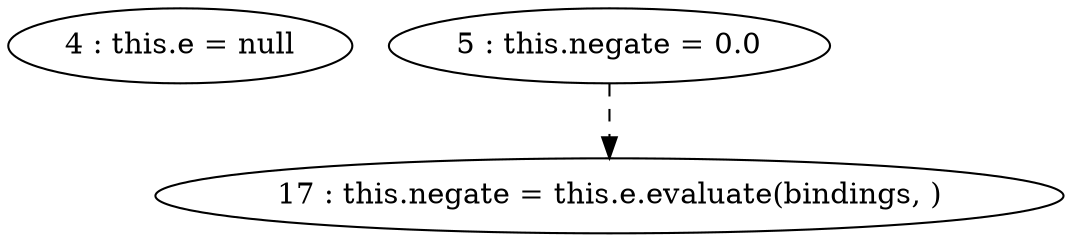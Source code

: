 digraph G {
"4 : this.e = null"
"5 : this.negate = 0.0"
"5 : this.negate = 0.0" -> "17 : this.negate = this.e.evaluate(bindings, )" [style=dashed]
"17 : this.negate = this.e.evaluate(bindings, )"
}